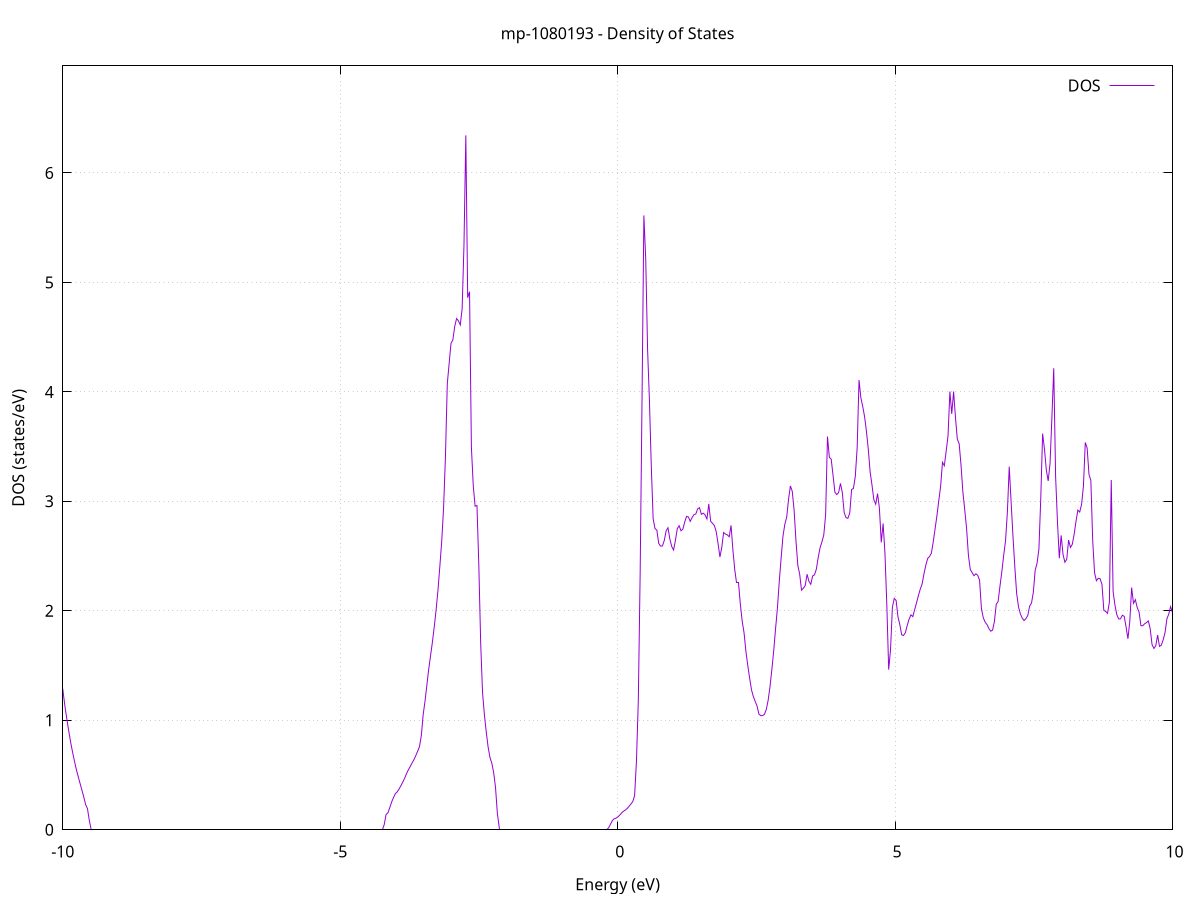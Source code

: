 set title 'mp-1080193 - Density of States'
set xlabel 'Energy (eV)'
set ylabel 'DOS (states/eV)'
set grid
set xrange [-10:10]
set yrange [0:6.978]
set xzeroaxis lt -1
set terminal png size 800,600
set output 'mp-1080193_dos_gnuplot.png'
plot '-' using 1:2 with lines title 'DOS'
-30.212100 0.000000
-30.178700 0.000000
-30.145300 0.000000
-30.111900 0.000000
-30.078400 0.000000
-30.045000 0.000000
-30.011600 0.000000
-29.978200 0.000000
-29.944700 0.000000
-29.911300 0.000000
-29.877900 0.000000
-29.844500 0.000000
-29.811000 0.000000
-29.777600 0.000000
-29.744200 0.000000
-29.710800 0.000000
-29.677300 0.000000
-29.643900 0.000000
-29.610500 0.000000
-29.577100 0.000000
-29.543600 0.000000
-29.510200 0.000000
-29.476800 0.000000
-29.443300 0.000000
-29.409900 0.000000
-29.376500 0.000000
-29.343100 0.000000
-29.309600 0.000000
-29.276200 0.000000
-29.242800 0.000000
-29.209400 0.000000
-29.175900 0.000000
-29.142500 0.000000
-29.109100 0.000000
-29.075700 0.000000
-29.042200 0.000000
-29.008800 0.000000
-28.975400 0.000000
-28.942000 0.000000
-28.908500 0.000000
-28.875100 0.000000
-28.841700 0.000000
-28.808300 0.000000
-28.774800 0.000000
-28.741400 0.000000
-28.708000 0.000000
-28.674600 0.000000
-28.641100 0.000000
-28.607700 0.000000
-28.574300 0.000000
-28.540900 0.000000
-28.507400 0.000000
-28.474000 0.000000
-28.440600 0.000000
-28.407100 0.000000
-28.373700 0.000000
-28.340300 0.000000
-28.306900 0.000000
-28.273400 0.000000
-28.240000 0.000000
-28.206600 0.000000
-28.173200 0.000000
-28.139700 0.000000
-28.106300 0.000000
-28.072900 0.000000
-28.039500 0.000000
-28.006000 0.000000
-27.972600 0.000000
-27.939200 0.000000
-27.905800 0.000000
-27.872300 0.000000
-27.838900 0.000000
-27.805500 0.000000
-27.772100 0.000000
-27.738600 0.000000
-27.705200 0.000000
-27.671800 0.000000
-27.638400 0.000000
-27.604900 0.000000
-27.571500 0.000000
-27.538100 0.000000
-27.504600 0.000000
-27.471200 0.000000
-27.437800 0.000000
-27.404400 0.000000
-27.370900 0.000000
-27.337500 0.000000
-27.304100 0.000000
-27.270700 0.000000
-27.237200 0.000000
-27.203800 0.000000
-27.170400 0.113600
-27.137000 2.253000
-27.103500 4.407600
-27.070100 7.194000
-27.036700 6.961600
-27.003300 5.485300
-26.969800 4.425600
-26.936400 3.928500
-26.903000 3.668200
-26.869600 3.434100
-26.836100 3.179900
-26.802700 3.083900
-26.769300 3.049200
-26.735900 2.976400
-26.702400 2.893000
-26.669000 2.854500
-26.635600 3.945900
-26.602200 9.114900
-26.568700 14.956700
-26.535300 13.942600
-26.501900 16.403800
-26.468400 22.256600
-26.435000 24.174500
-26.401600 22.097700
-26.368200 18.583500
-26.334700 19.137800
-26.301300 18.766300
-26.267900 24.812100
-26.234500 27.662800
-26.201000 30.844800
-26.167600 17.637300
-26.134200 12.421700
-26.100800 0.000000
-26.067300 0.000000
-26.033900 0.000000
-26.000500 0.000000
-25.967100 0.000000
-25.933600 0.000000
-25.900200 0.000000
-25.866800 0.000000
-25.833400 0.000000
-25.799900 0.000000
-25.766500 0.000000
-25.733100 0.000000
-25.699700 0.000000
-25.666200 0.000000
-25.632800 0.000000
-25.599400 0.000000
-25.565900 0.000000
-25.532500 0.000000
-25.499100 0.000000
-25.465700 0.000000
-25.432200 0.000000
-25.398800 0.000000
-25.365400 0.000000
-25.332000 0.000000
-25.298500 0.000000
-25.265100 0.000000
-25.231700 0.000000
-25.198300 0.000000
-25.164800 0.000000
-25.131400 0.000000
-25.098000 0.000000
-25.064600 0.000000
-25.031100 0.000000
-24.997700 0.000000
-24.964300 0.000000
-24.930900 0.000000
-24.897400 0.000000
-24.864000 0.000000
-24.830600 0.000000
-24.797200 0.000000
-24.763700 0.000000
-24.730300 0.000000
-24.696900 0.000000
-24.663500 0.000000
-24.630000 0.000000
-24.596600 0.000000
-24.563200 0.000000
-24.529700 0.000000
-24.496300 0.000000
-24.462900 0.000000
-24.429500 0.000000
-24.396000 0.000000
-24.362600 0.000000
-24.329200 0.000000
-24.295800 0.000000
-24.262300 0.000000
-24.228900 0.000000
-24.195500 0.000000
-24.162100 0.000000
-24.128600 0.000000
-24.095200 0.000000
-24.061800 0.000000
-24.028400 0.000000
-23.994900 0.000000
-23.961500 0.000000
-23.928100 0.000000
-23.894700 0.000000
-23.861200 0.000000
-23.827800 0.000000
-23.794400 0.000000
-23.761000 0.000000
-23.727500 0.000000
-23.694100 0.000000
-23.660700 0.000000
-23.627300 0.000000
-23.593800 0.000000
-23.560400 0.000000
-23.527000 0.000000
-23.493500 0.000000
-23.460100 0.000000
-23.426700 0.000000
-23.393300 0.000000
-23.359800 0.000000
-23.326400 0.000000
-23.293000 0.000000
-23.259600 0.000000
-23.226100 0.000000
-23.192700 0.000000
-23.159300 0.000000
-23.125900 0.000000
-23.092400 0.000000
-23.059000 0.000000
-23.025600 0.000000
-22.992200 0.000000
-22.958700 0.000000
-22.925300 0.000000
-22.891900 0.000000
-22.858500 0.000000
-22.825000 0.000000
-22.791600 0.000000
-22.758200 0.000000
-22.724800 0.000000
-22.691300 0.000000
-22.657900 0.000000
-22.624500 0.000000
-22.591000 0.000000
-22.557600 0.000000
-22.524200 0.000000
-22.490800 0.000000
-22.457300 0.000000
-22.423900 0.000000
-22.390500 0.000000
-22.357100 0.000000
-22.323600 0.000000
-22.290200 0.000000
-22.256800 0.000000
-22.223400 0.000000
-22.189900 0.000000
-22.156500 0.000000
-22.123100 0.000000
-22.089700 0.000000
-22.056200 0.000000
-22.022800 0.000000
-21.989400 0.000000
-21.956000 0.000000
-21.922500 0.000000
-21.889100 0.000000
-21.855700 0.000000
-21.822300 0.000000
-21.788800 0.000000
-21.755400 0.000000
-21.722000 0.000000
-21.688600 0.000000
-21.655100 0.000000
-21.621700 0.000000
-21.588300 0.000000
-21.554800 0.000000
-21.521400 0.000000
-21.488000 0.000000
-21.454600 0.000000
-21.421100 0.000000
-21.387700 0.000000
-21.354300 0.000000
-21.320900 0.000000
-21.287400 0.000000
-21.254000 0.000000
-21.220600 0.000000
-21.187200 0.000000
-21.153700 0.000000
-21.120300 0.000000
-21.086900 0.000000
-21.053500 0.000000
-21.020000 0.000000
-20.986600 0.000000
-20.953200 0.000000
-20.919800 0.000000
-20.886300 0.000000
-20.852900 0.000000
-20.819500 0.000000
-20.786100 0.000000
-20.752600 0.000000
-20.719200 0.000000
-20.685800 0.000000
-20.652300 0.000000
-20.618900 0.000000
-20.585500 0.000000
-20.552100 0.000000
-20.518600 0.000000
-20.485200 0.000000
-20.451800 0.000000
-20.418400 0.000000
-20.384900 0.000000
-20.351500 0.000000
-20.318100 0.000000
-20.284700 0.000000
-20.251200 0.000000
-20.217800 0.000000
-20.184400 0.000000
-20.151000 0.000000
-20.117500 0.000000
-20.084100 0.000000
-20.050700 0.000000
-20.017300 0.000000
-19.983800 0.000000
-19.950400 0.000000
-19.917000 0.000000
-19.883600 0.000000
-19.850100 0.000000
-19.816700 0.000000
-19.783300 0.000000
-19.749900 0.000000
-19.716400 0.000000
-19.683000 0.000000
-19.649600 0.000000
-19.616100 0.000000
-19.582700 0.000000
-19.549300 0.000000
-19.515900 0.000000
-19.482400 0.000000
-19.449000 0.000000
-19.415600 0.000000
-19.382200 0.000000
-19.348700 0.000000
-19.315300 0.000000
-19.281900 0.000000
-19.248500 0.000000
-19.215000 0.000000
-19.181600 0.000000
-19.148200 0.000000
-19.114800 0.000000
-19.081300 0.000000
-19.047900 0.000000
-19.014500 0.000000
-18.981100 0.000000
-18.947600 0.000000
-18.914200 0.000000
-18.880800 0.000000
-18.847400 0.000000
-18.813900 0.000000
-18.780500 0.000000
-18.747100 0.000000
-18.713600 0.000000
-18.680200 0.000000
-18.646800 0.000000
-18.613400 0.000000
-18.579900 0.000000
-18.546500 0.000000
-18.513100 0.000000
-18.479700 0.000000
-18.446200 0.000000
-18.412800 0.000000
-18.379400 0.000000
-18.346000 0.000000
-18.312500 0.000000
-18.279100 0.000000
-18.245700 0.000000
-18.212300 0.000000
-18.178800 0.000000
-18.145400 0.000000
-18.112000 0.000000
-18.078600 0.000000
-18.045100 0.000000
-18.011700 0.000000
-17.978300 0.000000
-17.944900 0.000000
-17.911400 0.000000
-17.878000 0.000000
-17.844600 0.000000
-17.811200 0.000000
-17.777700 0.000000
-17.744300 0.000000
-17.710900 0.000000
-17.677400 0.000000
-17.644000 0.000000
-17.610600 0.000000
-17.577200 0.000000
-17.543700 0.000000
-17.510300 0.000000
-17.476900 0.000000
-17.443500 0.000000
-17.410000 0.000000
-17.376600 0.000000
-17.343200 0.000000
-17.309800 0.000000
-17.276300 0.000000
-17.242900 0.000000
-17.209500 0.000000
-17.176100 0.000000
-17.142600 0.000000
-17.109200 0.000000
-17.075800 0.000000
-17.042400 0.000000
-17.008900 0.000000
-16.975500 0.000000
-16.942100 0.000000
-16.908700 0.000000
-16.875200 0.000000
-16.841800 0.000000
-16.808400 0.000000
-16.774900 0.000000
-16.741500 0.000000
-16.708100 0.000000
-16.674700 0.000000
-16.641200 0.000000
-16.607800 0.000000
-16.574400 0.000000
-16.541000 0.000000
-16.507500 0.000000
-16.474100 0.000000
-16.440700 0.000000
-16.407300 0.000000
-16.373800 0.000000
-16.340400 0.000000
-16.307000 0.000000
-16.273600 0.000000
-16.240100 0.000000
-16.206700 0.000000
-16.173300 0.000000
-16.139900 0.000000
-16.106400 0.000000
-16.073000 0.000000
-16.039600 0.000000
-16.006200 0.000000
-15.972700 0.000000
-15.939300 0.000000
-15.905900 0.000000
-15.872500 0.000000
-15.839000 0.000000
-15.805600 0.000000
-15.772200 0.000000
-15.738700 0.000000
-15.705300 0.000000
-15.671900 0.000000
-15.638500 0.000000
-15.605000 0.000000
-15.571600 0.000000
-15.538200 0.000000
-15.504800 0.000000
-15.471300 0.000000
-15.437900 0.000000
-15.404500 0.000000
-15.371100 0.000000
-15.337600 0.000000
-15.304200 0.000000
-15.270800 0.000000
-15.237400 0.000000
-15.203900 0.000000
-15.170500 0.000000
-15.137100 0.000000
-15.103700 0.000000
-15.070200 0.000000
-15.036800 0.000000
-15.003400 0.000000
-14.970000 0.000000
-14.936500 0.000000
-14.903100 0.000000
-14.869700 0.000000
-14.836200 0.000000
-14.802800 0.000000
-14.769400 0.000000
-14.736000 0.000000
-14.702500 0.000000
-14.669100 0.000000
-14.635700 0.000000
-14.602300 0.000000
-14.568800 0.000000
-14.535400 0.000000
-14.502000 0.000000
-14.468600 0.000000
-14.435100 0.000000
-14.401700 0.000000
-14.368300 0.000000
-14.334900 0.000000
-14.301400 0.000000
-14.268000 0.000000
-14.234600 0.000000
-14.201200 0.000000
-14.167700 0.000000
-14.134300 0.000000
-14.100900 0.000000
-14.067500 0.000000
-14.034000 0.000000
-14.000600 0.000000
-13.967200 0.000000
-13.933800 0.000000
-13.900300 0.000000
-13.866900 0.000000
-13.833500 0.000000
-13.800000 0.000000
-13.766600 0.000000
-13.733200 0.000000
-13.699800 0.000000
-13.666300 0.000000
-13.632900 0.000000
-13.599500 0.000000
-13.566100 0.000000
-13.532600 0.000000
-13.499200 0.000000
-13.465800 0.000000
-13.432400 0.000000
-13.398900 0.000000
-13.365500 0.000000
-13.332100 0.000000
-13.298700 0.000000
-13.265200 0.000000
-13.231800 0.000000
-13.198400 0.000000
-13.165000 0.000000
-13.131500 0.000000
-13.098100 0.000000
-13.064700 0.000000
-13.031300 0.000000
-12.997800 0.000000
-12.964400 0.000000
-12.931000 0.000000
-12.897500 0.000000
-12.864100 0.000000
-12.830700 0.000000
-12.797300 0.000000
-12.763800 0.000000
-12.730400 0.000000
-12.697000 0.000000
-12.663600 0.000000
-12.630100 0.000000
-12.596700 0.000000
-12.563300 0.000000
-12.529900 0.000000
-12.496400 0.000000
-12.463000 0.000000
-12.429600 0.000000
-12.396200 0.000000
-12.362700 0.000000
-12.329300 0.000000
-12.295900 0.000000
-12.262500 0.000000
-12.229000 0.000000
-12.195600 0.000000
-12.162200 0.000000
-12.128800 0.000000
-12.095300 0.000000
-12.061900 0.000000
-12.028500 0.000000
-11.995100 0.000000
-11.961600 0.000000
-11.928200 0.000000
-11.894800 0.000000
-11.861300 0.000000
-11.827900 0.000000
-11.794500 0.000000
-11.761100 0.000000
-11.727600 0.000000
-11.694200 0.000000
-11.660800 0.027700
-11.627400 0.158300
-11.593900 0.201500
-11.560500 0.248200
-11.527100 0.314100
-11.493700 0.355300
-11.460200 0.387500
-11.426800 0.430600
-11.393400 0.473400
-11.360000 0.520900
-11.326500 0.569200
-11.293100 0.609600
-11.259700 0.651800
-11.226300 0.699900
-11.192800 0.753000
-11.159400 0.808700
-11.126000 0.865000
-11.092600 0.923100
-11.059100 0.989400
-11.025700 1.058100
-10.992300 1.133300
-10.958800 1.209900
-10.925400 1.299700
-10.892000 1.437700
-10.858600 1.708000
-10.825100 1.750200
-10.791700 1.794500
-10.758300 1.846500
-10.724900 1.915000
-10.691400 1.997100
-10.658000 2.534400
-10.624600 2.864900
-10.591200 3.181500
-10.557700 3.674800
-10.524300 4.316700
-10.490900 5.281500
-10.457500 7.457700
-10.424000 9.073000
-10.390600 10.672500
-10.357200 7.262300
-10.323800 5.249100
-10.290300 4.222100
-10.256900 3.142800
-10.223500 2.923300
-10.190100 2.689100
-10.156600 2.557800
-10.123200 1.992000
-10.089800 1.762700
-10.056400 1.568100
-10.022900 1.395400
-9.989500 1.238800
-9.956100 1.109800
-9.922600 0.997000
-9.889200 0.891700
-9.855800 0.791900
-9.822400 0.705400
-9.788900 0.625400
-9.755500 0.549400
-9.722100 0.486200
-9.688700 0.423200
-9.655200 0.361900
-9.621800 0.299000
-9.588400 0.230400
-9.555000 0.192600
-9.521500 0.083800
-9.488100 0.001700
-9.454700 0.000000
-9.421300 0.000000
-9.387800 0.000000
-9.354400 0.000000
-9.321000 0.000000
-9.287600 0.000000
-9.254100 0.000000
-9.220700 0.000000
-9.187300 0.000000
-9.153900 0.000000
-9.120400 0.000000
-9.087000 0.000000
-9.053600 0.000000
-9.020200 0.000000
-8.986700 0.000000
-8.953300 0.000000
-8.919900 0.000000
-8.886400 0.000000
-8.853000 0.000000
-8.819600 0.000000
-8.786200 0.000000
-8.752700 0.000000
-8.719300 0.000000
-8.685900 0.000000
-8.652500 0.000000
-8.619000 0.000000
-8.585600 0.000000
-8.552200 0.000000
-8.518800 0.000000
-8.485300 0.000000
-8.451900 0.000000
-8.418500 0.000000
-8.385100 0.000000
-8.351600 0.000000
-8.318200 0.000000
-8.284800 0.000000
-8.251400 0.000000
-8.217900 0.000000
-8.184500 0.000000
-8.151100 0.000000
-8.117700 0.000000
-8.084200 0.000000
-8.050800 0.000000
-8.017400 0.000000
-7.983900 0.000000
-7.950500 0.000000
-7.917100 0.000000
-7.883700 0.000000
-7.850200 0.000000
-7.816800 0.000000
-7.783400 0.000000
-7.750000 0.000000
-7.716500 0.000000
-7.683100 0.000000
-7.649700 0.000000
-7.616300 0.000000
-7.582800 0.000000
-7.549400 0.000000
-7.516000 0.000000
-7.482600 0.000000
-7.449100 0.000000
-7.415700 0.000000
-7.382300 0.000000
-7.348900 0.000000
-7.315400 0.000000
-7.282000 0.000000
-7.248600 0.000000
-7.215200 0.000000
-7.181700 0.000000
-7.148300 0.000000
-7.114900 0.000000
-7.081500 0.000000
-7.048000 0.000000
-7.014600 0.000000
-6.981200 0.000000
-6.947700 0.000000
-6.914300 0.000000
-6.880900 0.000000
-6.847500 0.000000
-6.814000 0.000000
-6.780600 0.000000
-6.747200 0.000000
-6.713800 0.000000
-6.680300 0.000000
-6.646900 0.000000
-6.613500 0.000000
-6.580100 0.000000
-6.546600 0.000000
-6.513200 0.000000
-6.479800 0.000000
-6.446400 0.000000
-6.412900 0.000000
-6.379500 0.000000
-6.346100 0.000000
-6.312700 0.000000
-6.279200 0.000000
-6.245800 0.000000
-6.212400 0.000000
-6.179000 0.000000
-6.145500 0.000000
-6.112100 0.000000
-6.078700 0.000000
-6.045200 0.000000
-6.011800 0.000000
-5.978400 0.000000
-5.945000 0.000000
-5.911500 0.000000
-5.878100 0.000000
-5.844700 0.000000
-5.811300 0.000000
-5.777800 0.000000
-5.744400 0.000000
-5.711000 0.000000
-5.677600 0.000000
-5.644100 0.000000
-5.610700 0.000000
-5.577300 0.000000
-5.543900 0.000000
-5.510400 0.000000
-5.477000 0.000000
-5.443600 0.000000
-5.410200 0.000000
-5.376700 0.000000
-5.343300 0.000000
-5.309900 0.000000
-5.276500 0.000000
-5.243000 0.000000
-5.209600 0.000000
-5.176200 0.000000
-5.142800 0.000000
-5.109300 0.000000
-5.075900 0.000000
-5.042500 0.000000
-5.009000 0.000000
-4.975600 0.000000
-4.942200 0.000000
-4.908800 0.000000
-4.875300 0.000000
-4.841900 0.000000
-4.808500 0.000000
-4.775100 0.000000
-4.741600 0.000000
-4.708200 0.000000
-4.674800 0.000000
-4.641400 0.000000
-4.607900 0.000000
-4.574500 0.000000
-4.541100 0.000000
-4.507700 0.000000
-4.474200 0.000000
-4.440800 0.000000
-4.407400 0.000000
-4.374000 0.000000
-4.340500 0.000000
-4.307100 0.000000
-4.273700 0.000000
-4.240300 0.000000
-4.206800 0.047700
-4.173400 0.139700
-4.140000 0.155000
-4.106500 0.202600
-4.073100 0.253900
-4.039700 0.294700
-4.006300 0.329900
-3.972800 0.346200
-3.939400 0.372500
-3.906000 0.403400
-3.872600 0.435100
-3.839100 0.470900
-3.805700 0.511700
-3.772300 0.547100
-3.738900 0.576700
-3.705400 0.610100
-3.672000 0.640000
-3.638600 0.676600
-3.605200 0.717100
-3.571700 0.758000
-3.538300 0.860800
-3.504900 1.052300
-3.471500 1.174900
-3.438000 1.323900
-3.404600 1.468600
-3.371200 1.592500
-3.337800 1.716400
-3.304300 1.859200
-3.270900 2.012300
-3.237500 2.193900
-3.204100 2.408000
-3.170600 2.634900
-3.137200 2.940200
-3.103800 3.402500
-3.070300 4.073100
-3.036900 4.259700
-3.003500 4.443400
-2.970100 4.474200
-2.936600 4.597400
-2.903200 4.669700
-2.869800 4.649400
-2.836400 4.611400
-2.802900 4.757800
-2.769500 5.340500
-2.736100 6.343300
-2.702700 4.860200
-2.669200 4.915000
-2.635800 3.494300
-2.602400 3.144000
-2.569000 2.955600
-2.535500 2.962200
-2.502100 2.415500
-2.468700 1.710000
-2.435300 1.256200
-2.401800 1.051700
-2.368400 0.894500
-2.335000 0.757800
-2.301600 0.661400
-2.268100 0.608300
-2.234700 0.523400
-2.201300 0.387600
-2.167800 0.150500
-2.134400 0.000000
-2.101000 0.000000
-2.067600 0.000000
-2.034100 0.000000
-2.000700 0.000000
-1.967300 0.000000
-1.933900 0.000000
-1.900400 0.000000
-1.867000 0.000000
-1.833600 0.000000
-1.800200 0.000000
-1.766700 0.000000
-1.733300 0.000000
-1.699900 0.000000
-1.666500 0.000000
-1.633000 0.000000
-1.599600 0.000000
-1.566200 0.000000
-1.532800 0.000000
-1.499300 0.000000
-1.465900 0.000000
-1.432500 0.000000
-1.399100 0.000000
-1.365600 0.000000
-1.332200 0.000000
-1.298800 0.000000
-1.265400 0.000000
-1.231900 0.000000
-1.198500 0.000000
-1.165100 0.000000
-1.131600 0.000000
-1.098200 0.000000
-1.064800 0.000000
-1.031400 0.000000
-0.997900 0.000000
-0.964500 0.000000
-0.931100 0.000000
-0.897700 0.000000
-0.864200 0.000000
-0.830800 0.000000
-0.797400 0.000000
-0.764000 0.000000
-0.730500 0.000000
-0.697100 0.000000
-0.663700 0.000000
-0.630300 0.000000
-0.596800 0.000000
-0.563400 0.000000
-0.530000 0.000000
-0.496600 0.000000
-0.463100 0.000000
-0.429700 0.000000
-0.396300 0.000000
-0.362900 0.000000
-0.329400 0.000000
-0.296000 0.000000
-0.262600 0.000000
-0.229100 0.000000
-0.195700 0.001600
-0.162300 0.018200
-0.128900 0.051300
-0.095400 0.083700
-0.062000 0.100900
-0.028600 0.106400
0.004800 0.117100
0.038300 0.134900
0.071700 0.153900
0.105100 0.168900
0.138500 0.180300
0.172000 0.194200
0.205400 0.214300
0.238800 0.235000
0.272200 0.257300
0.305700 0.311600
0.339100 0.628200
0.372500 1.179500
0.405900 2.347900
0.439400 3.924400
0.472800 5.612200
0.506200 5.212300
0.539600 4.389300
0.573100 3.918500
0.606500 3.318200
0.639900 2.840900
0.673300 2.751400
0.706800 2.736600
0.740200 2.616100
0.773600 2.591200
0.807100 2.593000
0.840500 2.642600
0.873900 2.730400
0.907300 2.758700
0.940800 2.656500
0.974200 2.588300
1.007600 2.555300
1.041000 2.642400
1.074500 2.749600
1.107900 2.777300
1.141300 2.731700
1.174700 2.744900
1.208200 2.810100
1.241600 2.862500
1.275000 2.857500
1.308400 2.817200
1.341900 2.852600
1.375300 2.878100
1.408700 2.885000
1.442100 2.931900
1.475600 2.942400
1.509000 2.881600
1.542400 2.892200
1.575800 2.876300
1.609300 2.839400
1.642700 2.976500
1.676100 2.817600
1.709600 2.799700
1.743000 2.779000
1.776400 2.723400
1.809800 2.615000
1.843300 2.491300
1.876700 2.579200
1.910100 2.715800
1.943500 2.700900
1.977000 2.693400
2.010400 2.676300
2.043800 2.780200
2.077200 2.555700
2.110700 2.375900
2.144100 2.259800
2.177500 2.259800
2.210900 2.062100
2.244400 1.906200
2.277800 1.801100
2.311200 1.630900
2.344600 1.503300
2.378100 1.387600
2.411500 1.280300
2.444900 1.218200
2.478300 1.173600
2.511800 1.132100
2.545200 1.058000
2.578600 1.042600
2.612000 1.043300
2.645500 1.054100
2.678900 1.099200
2.712300 1.182400
2.745800 1.306800
2.779200 1.463000
2.812600 1.634400
2.846000 1.835800
2.879500 2.024100
2.912900 2.268100
2.946300 2.481700
2.979700 2.682000
3.013200 2.791100
3.046600 2.854500
3.080000 3.017700
3.113400 3.141100
3.146900 3.092100
3.180300 2.918800
3.213700 2.641300
3.247100 2.416200
3.280600 2.335000
3.314000 2.189200
3.347400 2.206500
3.380800 2.232200
3.414300 2.334200
3.447700 2.268800
3.481100 2.242000
3.514500 2.318800
3.548000 2.328700
3.581400 2.381100
3.614800 2.487800
3.648300 2.576200
3.681700 2.630400
3.715100 2.692200
3.748500 2.877200
3.782000 3.592000
3.815400 3.402200
3.848800 3.385400
3.882200 3.237800
3.915700 3.083300
3.949100 3.062400
3.982500 3.080400
4.015900 3.163900
4.049400 3.079900
4.082800 2.896700
4.116200 2.851100
4.149600 2.845200
4.183100 2.893600
4.216500 3.108700
4.249900 3.117900
4.283300 3.229200
4.316800 3.488300
4.350200 4.108400
4.383600 3.946600
4.417000 3.866600
4.450500 3.773900
4.483900 3.640300
4.517300 3.475200
4.550700 3.268800
4.584200 3.148200
4.617600 3.015200
4.651000 2.974000
4.684500 3.070800
4.717900 2.935400
4.751300 2.625400
4.784700 2.798000
4.818200 2.521500
4.851600 2.047200
4.885000 1.463100
4.918400 1.647100
4.951900 2.033000
4.985300 2.113700
5.018700 2.095600
5.052100 1.945700
5.085600 1.873500
5.119000 1.781700
5.152400 1.774400
5.185800 1.800400
5.219300 1.867200
5.252700 1.924100
5.286100 1.963500
5.319500 1.946900
5.353000 2.011000
5.386400 2.072200
5.419800 2.138000
5.453200 2.197100
5.486700 2.243800
5.520100 2.335900
5.553500 2.415000
5.586900 2.478100
5.620400 2.495500
5.653800 2.526200
5.687200 2.626900
5.720700 2.747400
5.754100 2.867800
5.787500 3.006600
5.820900 3.136800
5.854400 3.357100
5.887800 3.325200
5.921200 3.459700
5.954600 3.599400
5.988100 4.002800
6.021500 3.799200
6.054900 4.002900
6.088300 3.768200
6.121800 3.568200
6.155200 3.526900
6.188600 3.330700
6.222000 3.084800
6.255500 2.923000
6.288900 2.751200
6.322300 2.505100
6.355700 2.377300
6.389200 2.348800
6.422600 2.320900
6.456000 2.338500
6.489400 2.324700
6.522900 2.280000
6.556300 2.020000
6.589700 1.936800
6.623200 1.896800
6.656600 1.874700
6.690000 1.839200
6.723400 1.813900
6.756900 1.823100
6.790300 1.902900
6.823700 2.059700
6.857100 2.084800
6.890600 2.226200
6.924000 2.355600
6.957400 2.506300
6.990800 2.640200
7.024300 2.903800
7.057700 3.317100
7.091100 2.996600
7.124500 2.686000
7.158000 2.403800
7.191400 2.158200
7.224800 2.036100
7.258200 1.972600
7.291700 1.933700
7.325100 1.911000
7.358500 1.928700
7.391900 1.957900
7.425400 2.044000
7.458800 2.070800
7.492200 2.170600
7.525600 2.371900
7.559100 2.435000
7.592500 2.564700
7.625900 3.028400
7.659400 3.618500
7.692800 3.476100
7.726200 3.285000
7.759600 3.186500
7.793100 3.346000
7.826500 3.767300
7.859900 4.215800
7.893300 3.228000
7.926800 2.813600
7.960200 2.480600
7.993600 2.689300
8.027000 2.515300
8.060500 2.444100
8.093900 2.470500
8.127300 2.646300
8.160700 2.578900
8.194200 2.607900
8.227600 2.699300
8.261000 2.818600
8.294400 2.919800
8.327900 2.902200
8.361300 2.972000
8.394700 3.138600
8.428100 3.538100
8.461600 3.487100
8.495000 3.245900
8.528400 3.191700
8.561900 2.641600
8.595300 2.348200
8.628700 2.275100
8.662100 2.297100
8.695600 2.292600
8.729000 2.240500
8.762400 2.004300
8.795800 1.994900
8.829300 1.977100
8.862700 2.079700
8.896100 3.195200
8.929500 2.177100
8.963000 2.051500
8.996400 1.964700
9.029800 1.926300
9.063200 1.926700
9.096700 1.959800
9.130100 1.949700
9.163500 1.851700
9.196900 1.744800
9.230400 1.905700
9.263800 2.212500
9.297200 2.068700
9.330600 2.102000
9.364100 2.030200
9.397500 1.988700
9.430900 1.864500
9.464300 1.864100
9.497800 1.881800
9.531200 1.892700
9.564600 1.907600
9.598100 1.835600
9.631500 1.691300
9.664900 1.656100
9.698300 1.680200
9.731800 1.778700
9.765200 1.675500
9.798600 1.686200
9.832000 1.735000
9.865500 1.800700
9.898900 1.925900
9.932300 1.970200
9.965700 2.038400
9.999200 1.983800
10.032600 1.969500
10.066000 1.970600
10.099400 2.046500
10.132900 2.098300
10.166300 2.077200
10.199700 2.176300
10.233100 2.378400
10.266600 2.204600
10.300000 2.250500
10.333400 2.398300
10.366800 2.220900
10.400300 2.158400
10.433700 2.393100
10.467100 2.367400
10.500600 2.319300
10.534000 2.282700
10.567400 2.238400
10.600800 2.130900
10.634300 2.060800
10.667700 2.064800
10.701100 2.116800
10.734500 2.184400
10.768000 2.222600
10.801400 2.230600
10.834800 2.211500
10.868200 2.154500
10.901700 2.073400
10.935100 2.160800
10.968500 2.265800
11.001900 2.309300
11.035400 2.328600
11.068800 2.339900
11.102200 2.345100
11.135600 2.342400
11.169100 2.369200
11.202500 2.409300
11.235900 2.461200
11.269300 2.491200
11.302800 2.544300
11.336200 2.630500
11.369600 2.652700
11.403000 2.685800
11.436500 2.880400
11.469900 3.037600
11.503300 3.483000
11.536800 3.526700
11.570200 3.718700
11.603600 4.126300
11.637000 4.161200
11.670500 4.344900
11.703900 4.872400
11.737300 4.981300
11.770700 4.877600
11.804200 4.593700
11.837600 4.638400
11.871000 4.349800
11.904400 3.957500
11.937900 3.740300
11.971300 3.779700
12.004700 3.620800
12.038100 3.405500
12.071600 3.151100
12.105000 3.053200
12.138400 2.933500
12.171800 2.829900
12.205300 2.804800
12.238700 2.761700
12.272100 2.782100
12.305500 2.846200
12.339000 2.946800
12.372400 3.123600
12.405800 3.442700
12.439300 3.740700
12.472700 4.316100
12.506100 4.888100
12.539500 4.792700
12.573000 4.902700
12.606400 5.213200
12.639800 4.893500
12.673200 5.031200
12.706700 4.416400
12.740100 4.410900
12.773500 4.255400
12.806900 4.119200
12.840400 4.524000
12.873800 5.203700
12.907200 5.215100
12.940600 4.495600
12.974100 4.001800
13.007500 3.663800
13.040900 3.513600
13.074300 3.387800
13.107800 3.373100
13.141200 4.446600
13.174600 4.102000
13.208000 3.778500
13.241500 4.028900
13.274900 4.306600
13.308300 4.331300
13.341700 4.514600
13.375200 4.217900
13.408600 4.179100
13.442000 4.520700
13.475500 4.632500
13.508900 3.297600
13.542300 2.675500
13.575700 2.520700
13.609200 2.516900
13.642600 2.636600
13.676000 2.675900
13.709400 2.782100
13.742900 2.716600
13.776300 2.615300
13.809700 2.534100
13.843100 2.425600
13.876600 2.328400
13.910000 2.226600
13.943400 2.138800
13.976800 2.087600
14.010300 2.065600
14.043700 2.051700
14.077100 2.042600
14.110500 2.045700
14.144000 2.055100
14.177400 2.065800
14.210800 2.103300
14.244200 2.146100
14.277700 2.173800
14.311100 2.196300
14.344500 2.240900
14.378000 2.349100
14.411400 2.308500
14.444800 2.195000
14.478200 2.349000
14.511700 2.506400
14.545100 2.729200
14.578500 2.990900
14.611900 3.378600
14.645400 3.385500
14.678800 2.759500
14.712200 2.447000
14.745600 2.223400
14.779100 2.057400
14.812500 1.945700
14.845900 1.785100
14.879300 1.675800
14.912800 1.552500
14.946200 1.446400
14.979600 1.389600
15.013000 1.331100
15.046500 1.243000
15.079900 1.110000
15.113300 1.028800
15.146700 0.968400
15.180200 0.894600
15.213600 0.778800
15.247000 0.692800
15.280400 0.619600
15.313900 0.571900
15.347300 0.552300
15.380700 0.412000
15.414200 0.355500
15.447600 0.321200
15.481000 0.307500
15.514400 0.295900
15.547900 0.284600
15.581300 0.271800
15.614700 0.258900
15.648100 0.245800
15.681600 0.233900
15.715000 0.220600
15.748400 0.206800
15.781800 0.196500
15.815300 0.187100
15.848700 0.177000
15.882100 0.163400
15.915500 0.148100
15.949000 0.130200
15.982400 0.110800
16.015800 0.099600
16.049200 0.084600
16.082700 0.059500
16.116100 0.024400
16.149500 0.000000
16.182900 0.000000
16.216400 0.000000
16.249800 0.000000
16.283200 0.000000
16.316700 0.000000
16.350100 0.000000
16.383500 0.090000
16.416900 0.136900
16.450400 0.190200
16.483800 0.233100
16.517200 0.259400
16.550600 0.315200
16.584100 0.377800
16.617500 0.442100
16.650900 0.484000
16.684300 0.501700
16.717800 0.505600
16.751200 0.500100
16.784600 0.498800
16.818000 0.503200
16.851500 0.507600
16.884900 0.518800
16.918300 0.531800
16.951700 0.542900
16.985200 0.551500
17.018600 0.557200
17.052000 0.560500
17.085400 0.563300
17.118900 0.646600
17.152300 0.771200
17.185700 0.774400
17.219100 0.767100
17.252600 0.655700
17.286000 0.645700
17.319400 0.639000
17.352900 0.631800
17.386300 0.618800
17.419700 0.607200
17.453100 0.596900
17.486600 0.590400
17.520000 0.605200
17.553400 0.620000
17.586800 0.634000
17.620300 0.648800
17.653700 0.673600
17.687100 0.776500
17.720500 0.867100
17.754000 0.929400
17.787400 1.049400
17.820800 1.087600
17.854200 1.111900
17.887700 1.112000
17.921100 1.168300
17.954500 1.242000
17.987900 1.343600
18.021400 1.445900
18.054800 1.544200
18.088200 1.656100
18.121600 1.793700
18.155100 1.932300
18.188500 2.031800
18.221900 2.153500
18.255400 2.230800
18.288800 2.250300
18.322200 2.333700
18.355600 2.441600
18.389100 2.554500
18.422500 2.699200
18.455900 2.940700
18.489300 3.009400
18.522800 3.091300
18.556200 3.193100
18.589600 3.360600
18.623000 3.433300
18.656500 3.589500
18.689900 3.732200
18.723300 4.040800
18.756700 5.213900
18.790200 4.990400
18.823600 3.923700
18.857000 3.529900
18.890400 3.236800
18.923900 3.038700
18.957300 2.842000
18.990700 2.416800
19.024100 1.788100
19.057600 1.564200
19.091000 1.776800
19.124400 2.175500
19.157800 2.546100
19.191300 2.811300
19.224700 2.623600
19.258100 2.806700
19.291600 3.506800
19.325000 4.319700
19.358400 4.508900
19.391800 4.607300
19.425300 4.801700
19.458700 4.001800
19.492100 4.140600
19.525500 4.048300
19.559000 3.659000
19.592400 3.392800
19.625800 3.119000
19.659200 2.850500
19.692700 2.608200
19.726100 2.650700
19.759500 2.337000
19.792900 2.163000
19.826400 2.031700
19.859800 1.951500
19.893200 1.900500
19.926600 1.786200
19.960100 1.705100
19.993500 1.680700
20.026900 1.683300
20.060300 1.683500
20.093800 1.784000
20.127200 1.810800
20.160600 1.706700
20.194100 1.721100
20.227500 1.567200
20.260900 1.521200
20.294300 1.480600
20.327800 1.456600
20.361200 1.581000
20.394600 1.712400
20.428000 1.502300
20.461500 1.461200
20.494900 1.334000
20.528300 1.399700
20.561700 1.385600
20.595200 1.323300
20.628600 1.323500
20.662000 1.170700
20.695400 1.121200
20.728900 1.074900
20.762300 1.065100
20.795700 1.027600
20.829100 1.009600
20.862600 1.025800
20.896000 1.066900
20.929400 1.104200
20.962800 1.119100
20.996300 1.137700
21.029700 1.155700
21.063100 1.187500
21.096500 1.242100
21.130000 1.290200
21.163400 1.336200
21.196800 1.386300
21.230300 1.434100
21.263700 1.472100
21.297100 1.485300
21.330500 1.473700
21.364000 1.475300
21.397400 1.472600
21.430800 1.477000
21.464200 1.486600
21.497700 1.489700
21.531100 1.487400
21.564500 1.478200
21.597900 1.462700
21.631400 1.451900
21.664800 1.456900
21.698200 1.472900
21.731600 1.503400
21.765100 1.555100
21.798500 1.665400
21.831900 1.802400
21.865300 1.641400
21.898800 1.649800
21.932200 1.547600
21.965600 1.478900
21.999000 1.409100
22.032500 1.336400
22.065900 1.239400
22.099300 1.193100
22.132700 1.151500
22.166200 1.124700
22.199600 1.102100
22.233000 1.081900
22.266500 1.064700
22.299900 1.048700
22.333300 1.033700
22.366700 1.020500
22.400200 1.009900
22.433600 1.009000
22.467000 1.025900
22.500400 1.033800
22.533900 1.034800
22.567300 1.035500
22.600700 1.036000
22.634100 1.034400
22.667600 1.031400
22.701000 1.013300
22.734400 0.996300
22.767800 0.980800
22.801300 0.972700
22.834700 0.966600
22.868100 0.962000
22.901500 0.962500
22.935000 0.959700
22.968400 0.972000
23.001800 0.958100
23.035200 0.950300
23.068700 0.946500
23.102100 0.941400
23.135500 0.922000
23.169000 0.919500
23.202400 0.958900
23.235800 1.004300
23.269200 1.027800
23.302700 1.051100
23.336100 1.071000
23.369500 1.085300
23.402900 1.118900
23.436400 1.100600
23.469800 1.114800
23.503200 1.107100
23.536600 1.140000
23.570100 1.154800
23.603500 1.148000
23.636900 1.162100
23.670300 1.177500
23.703800 1.192700
23.737200 1.214200
23.770600 1.240900
23.804000 1.261100
23.837500 1.281300
23.870900 1.292500
23.904300 1.303100
23.937700 1.313100
23.971200 1.341400
24.004600 1.386900
24.038000 1.437000
24.071400 1.487800
24.104900 1.539200
24.138300 1.591500
24.171700 1.643900
24.205200 1.708600
24.238600 1.740000
24.272000 1.736200
24.305400 1.732400
24.338900 1.740300
24.372300 1.765100
24.405700 1.824700
24.439100 1.766800
24.472600 1.740100
24.506000 1.678200
24.539400 1.633300
24.572800 1.587900
24.606300 1.537000
24.639700 1.505400
24.673100 1.480400
24.706500 1.471400
24.740000 1.475900
24.773400 1.492100
24.806800 1.542400
24.840200 1.619500
24.873700 1.815700
24.907100 1.707500
24.940500 1.677600
24.973900 1.623000
25.007400 1.599900
25.040800 1.665600
25.074200 1.768600
25.107700 2.170200
25.141100 2.536700
25.174500 2.640400
25.207900 2.776200
25.241400 2.808700
25.274800 2.876100
25.308200 2.931300
25.341600 2.882600
25.375100 3.142700
25.408500 3.229000
25.441900 3.458800
25.475300 3.306900
25.508800 3.365500
25.542200 3.463200
25.575600 3.648300
25.609000 4.398900
25.642500 8.338500
25.675900 11.799200
25.709300 5.330800
25.742700 3.719900
25.776200 3.299800
25.809600 2.853100
25.843000 2.752700
25.876400 2.679300
25.909900 2.533600
25.943300 2.230600
25.976700 1.908100
26.010100 1.656400
26.043600 1.465100
26.077000 1.324800
26.110400 1.209100
26.143900 1.151500
26.177300 1.134600
26.210700 0.994700
26.244100 0.864800
26.277600 0.757800
26.311000 0.636700
26.344400 0.586200
26.377800 0.635100
26.411300 0.706300
26.444700 0.785400
26.478100 0.877800
26.511500 0.935800
26.545000 0.798600
26.578400 0.768000
26.611800 0.739700
26.645200 0.808900
26.678700 0.846800
26.712100 0.866300
26.745500 0.860900
26.778900 0.864000
26.812400 0.885200
26.845800 0.926700
26.879200 0.981200
26.912600 1.042900
26.946100 1.132300
26.979500 1.190900
27.012900 1.320200
27.046400 1.447100
27.079800 1.480000
27.113200 1.482100
27.146600 1.459400
27.180100 1.410000
27.213500 1.328500
27.246900 1.224700
27.280300 1.157600
27.313800 1.102700
27.347200 1.098900
27.380600 1.119400
27.414000 1.146700
27.447500 1.181000
27.480900 1.219300
27.514300 1.262200
27.547700 1.313900
27.581200 1.364400
27.614600 1.435700
27.648000 1.467400
27.681400 1.535800
27.714900 1.605700
27.748300 1.692600
27.781700 1.771300
27.815100 1.858800
27.848600 1.970400
27.882000 2.088600
27.915400 2.159300
27.948800 2.259500
27.982300 2.346700
28.015700 2.488200
28.049100 2.653900
28.082600 2.420400
28.116000 2.478300
28.149400 2.520100
28.182800 2.612400
28.216300 2.626500
28.249700 2.726400
28.283100 2.667100
28.316500 2.878500
28.350000 3.475800
28.383400 3.327300
28.416800 3.155100
28.450200 2.950600
28.483700 2.781500
28.517100 2.702000
28.550500 2.753000
28.583900 2.620000
28.617400 2.314600
28.650800 2.262700
28.684200 2.387700
28.717600 2.649100
28.751100 2.866800
28.784500 2.945500
28.817900 3.128400
28.851300 3.147000
28.884800 2.996900
28.918200 2.874500
28.951600 2.562400
28.985100 2.378400
29.018500 2.324500
29.051900 2.272400
29.085300 2.332300
29.118800 2.423100
29.152200 2.529800
29.185600 2.749600
29.219000 2.834000
29.252500 2.935600
29.285900 3.063300
29.319300 2.975600
29.352700 2.488500
29.386200 2.178200
29.419600 2.206800
29.453000 2.337000
29.486400 2.589600
29.519900 2.960100
29.553300 3.170100
29.586700 3.258700
29.620100 3.031800
29.653600 3.340300
29.687000 3.332100
29.720400 3.309200
29.753800 3.275600
29.787300 3.211900
29.820700 3.155600
29.854100 2.951500
29.887500 3.095000
29.921000 3.169100
29.954400 3.139400
29.987800 3.094100
30.021300 2.908300
30.054700 2.629100
30.088100 2.558200
30.121500 2.564400
30.155000 2.599200
30.188400 2.687700
30.221800 2.850200
30.255200 2.891300
30.288700 2.843300
30.322100 2.810300
30.355500 2.762800
30.388900 2.718400
30.422400 2.665400
30.455800 2.705300
30.489200 2.739200
30.522600 2.930400
30.556100 2.911000
30.589500 2.856700
30.622900 2.860700
30.656300 2.908400
30.689800 2.921900
30.723200 2.969000
30.756600 2.996200
30.790000 2.819000
30.823500 2.698700
30.856900 2.642700
30.890300 2.692900
30.923800 2.792400
30.957200 2.894400
30.990600 2.952400
31.024000 2.830800
31.057500 2.606100
31.090900 2.405600
31.124300 2.341500
31.157700 2.371200
31.191200 2.534200
31.224600 2.567300
31.258000 2.576800
31.291400 2.428200
31.324900 2.374400
31.358300 2.370900
31.391700 2.365500
31.425100 2.417100
31.458600 2.550300
31.492000 2.742500
31.525400 2.799300
31.558800 2.842000
31.592300 2.831200
31.625700 3.032500
31.659100 3.495100
31.692500 3.501400
31.726000 3.267200
31.759400 2.923400
31.792800 2.682300
31.826200 2.653600
31.859700 2.555500
31.893100 2.542800
31.926500 2.538600
31.960000 2.547000
31.993400 2.762300
32.026800 2.837000
32.060200 3.268200
32.093700 2.976600
32.127100 3.076000
32.160500 3.252100
32.193900 3.312700
32.227400 3.363200
32.260800 3.808200
32.294200 4.001300
32.327600 3.736400
32.361100 3.471700
32.394500 3.226900
32.427900 3.006100
32.461300 2.908700
32.494800 2.769600
32.528200 2.718700
32.561600 2.604100
32.595000 2.479700
32.628500 2.364200
32.661900 2.339700
32.695300 2.067900
32.728700 1.899900
32.762200 1.723000
32.795600 1.462200
32.829000 1.294400
32.862500 1.750400
32.895900 0.980100
32.929300 0.571900
32.962700 0.517600
32.996200 0.469800
33.029600 0.426900
33.063000 0.413300
33.096400 0.373400
33.129900 0.365000
33.163300 0.375200
33.196700 0.437000
33.230100 0.547900
33.263600 0.324400
33.297000 0.215700
33.330400 0.143000
33.363800 0.107900
33.397300 0.083000
33.430700 0.064600
33.464100 0.049000
33.497500 0.034800
33.531000 0.022000
33.564400 0.008800
33.597800 0.000000
33.631200 0.000000
33.664700 0.000000
33.698100 0.000000
33.731500 0.000000
33.764900 0.000000
33.798400 0.000000
33.831800 0.000000
33.865200 0.000000
33.898700 0.000000
33.932100 0.000000
33.965500 0.000000
33.998900 0.000000
34.032400 0.000000
34.065800 0.000000
34.099200 0.000000
34.132600 0.000000
34.166100 0.000000
34.199500 0.000000
34.232900 0.000000
34.266300 0.000000
34.299800 0.000000
34.333200 0.000000
34.366600 0.000000
34.400000 0.000000
34.433500 0.000000
34.466900 0.000000
34.500300 0.000000
34.533700 0.000000
34.567200 0.000000
34.600600 0.000000
34.634000 0.000000
34.667400 0.000000
34.700900 0.000000
34.734300 0.000000
34.767700 0.000000
34.801200 0.000000
34.834600 0.000000
34.868000 0.000000
34.901400 0.000000
34.934900 0.000000
34.968300 0.000000
35.001700 0.000000
35.035100 0.000000
35.068600 0.000000
35.102000 0.000000
35.135400 0.000000
35.168800 0.000000
35.202300 0.000000
35.235700 0.000000
35.269100 0.000000
35.302500 0.000000
35.336000 0.000000
35.369400 0.000000
35.402800 0.000000
35.436200 0.000000
35.469700 0.000000
35.503100 0.000000
35.536500 0.000000
35.569900 0.000000
35.603400 0.000000
35.636800 0.000000
35.670200 0.000000
35.703600 0.000000
35.737100 0.000000
35.770500 0.000000
35.803900 0.000000
35.837400 0.000000
35.870800 0.000000
35.904200 0.000000
35.937600 0.000000
35.971100 0.000000
36.004500 0.000000
36.037900 0.000000
36.071300 0.000000
36.104800 0.000000
36.138200 0.000000
36.171600 0.000000
36.205000 0.000000
36.238500 0.000000
36.271900 0.000000
36.305300 0.000000
36.338700 0.000000
36.372200 0.000000
36.405600 0.000000
36.439000 0.000000
36.472400 0.000000
36.505900 0.000000
36.539300 0.000000
36.572700 0.000000
36.606100 0.000000
36.639600 0.000000
e

